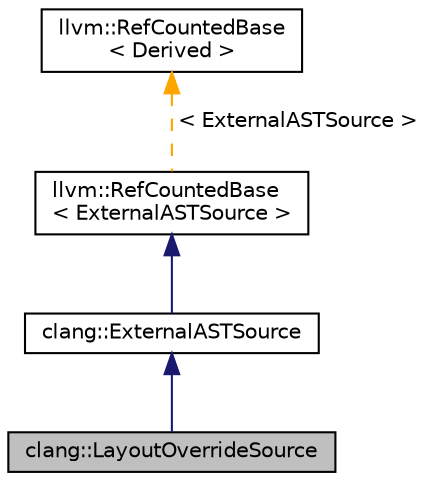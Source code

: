 digraph "clang::LayoutOverrideSource"
{
 // LATEX_PDF_SIZE
  bgcolor="transparent";
  edge [fontname="Helvetica",fontsize="10",labelfontname="Helvetica",labelfontsize="10"];
  node [fontname="Helvetica",fontsize="10",shape=record];
  Node1 [label="clang::LayoutOverrideSource",height=0.2,width=0.4,color="black", fillcolor="grey75", style="filled", fontcolor="black",tooltip="An external AST source that overrides the layout of a specified set of record types."];
  Node2 -> Node1 [dir="back",color="midnightblue",fontsize="10",style="solid",fontname="Helvetica"];
  Node2 [label="clang::ExternalASTSource",height=0.2,width=0.4,color="black",URL="$classclang_1_1ExternalASTSource.html",tooltip="Abstract interface for external sources of AST nodes."];
  Node3 -> Node2 [dir="back",color="midnightblue",fontsize="10",style="solid",fontname="Helvetica"];
  Node3 [label="llvm::RefCountedBase\l\< ExternalASTSource \>",height=0.2,width=0.4,color="black",URL="$classllvm_1_1RefCountedBase.html",tooltip=" "];
  Node4 -> Node3 [dir="back",color="orange",fontsize="10",style="dashed",label=" \< ExternalASTSource \>" ,fontname="Helvetica"];
  Node4 [label="llvm::RefCountedBase\l\< Derived \>",height=0.2,width=0.4,color="black",URL="$classllvm_1_1RefCountedBase.html",tooltip=" "];
}
